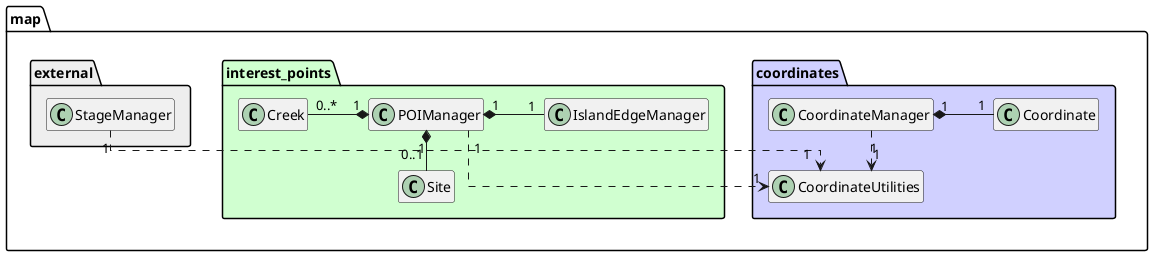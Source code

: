 @startuml EmergencyRescueDrone-Map-Conceptual

' Hide empty fields to create cleaner boxes
hide empty members
hide empty methods
hide empty fields

' Use layout settings to reduce overlapping arrows
skinparam linetype ortho
skinparam nodesep 60
skinparam ranksep 40

package "map" {
  together {
    package "coordinates" #D0D0FF {
      class CoordinateManager
      class Coordinate
      class CoordinateUtilities
      
      CoordinateManager "1" *-right- "1" Coordinate
      CoordinateManager "1" ..> "1" CoordinateUtilities
    }
    
    package "interest_points" #D0FFD0 {
      class POIManager
      class IslandEdgeManager
      class Creek
      class Site
      
      POIManager "1" *-right- "1" IslandEdgeManager
      POIManager "1" *-down- "0..1" Site
      POIManager "1" *-left- "0..*" Creek
      POIManager "1" ..> "1" CoordinateUtilities
    }
  }
  
  package "external" #EEEEEE {
    class "StageManager" as ExtStageManager
  }
  
  ExtStageManager "1" ..> "1" CoordinateUtilities
}

@enduml
